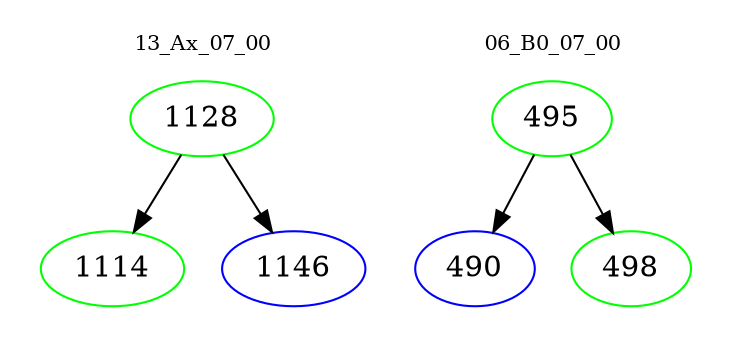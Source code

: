 digraph{
subgraph cluster_0 {
color = white
label = "13_Ax_07_00";
fontsize=10;
T0_1128 [label="1128", color="green"]
T0_1128 -> T0_1114 [color="black"]
T0_1114 [label="1114", color="green"]
T0_1128 -> T0_1146 [color="black"]
T0_1146 [label="1146", color="blue"]
}
subgraph cluster_1 {
color = white
label = "06_B0_07_00";
fontsize=10;
T1_495 [label="495", color="green"]
T1_495 -> T1_490 [color="black"]
T1_490 [label="490", color="blue"]
T1_495 -> T1_498 [color="black"]
T1_498 [label="498", color="green"]
}
}
